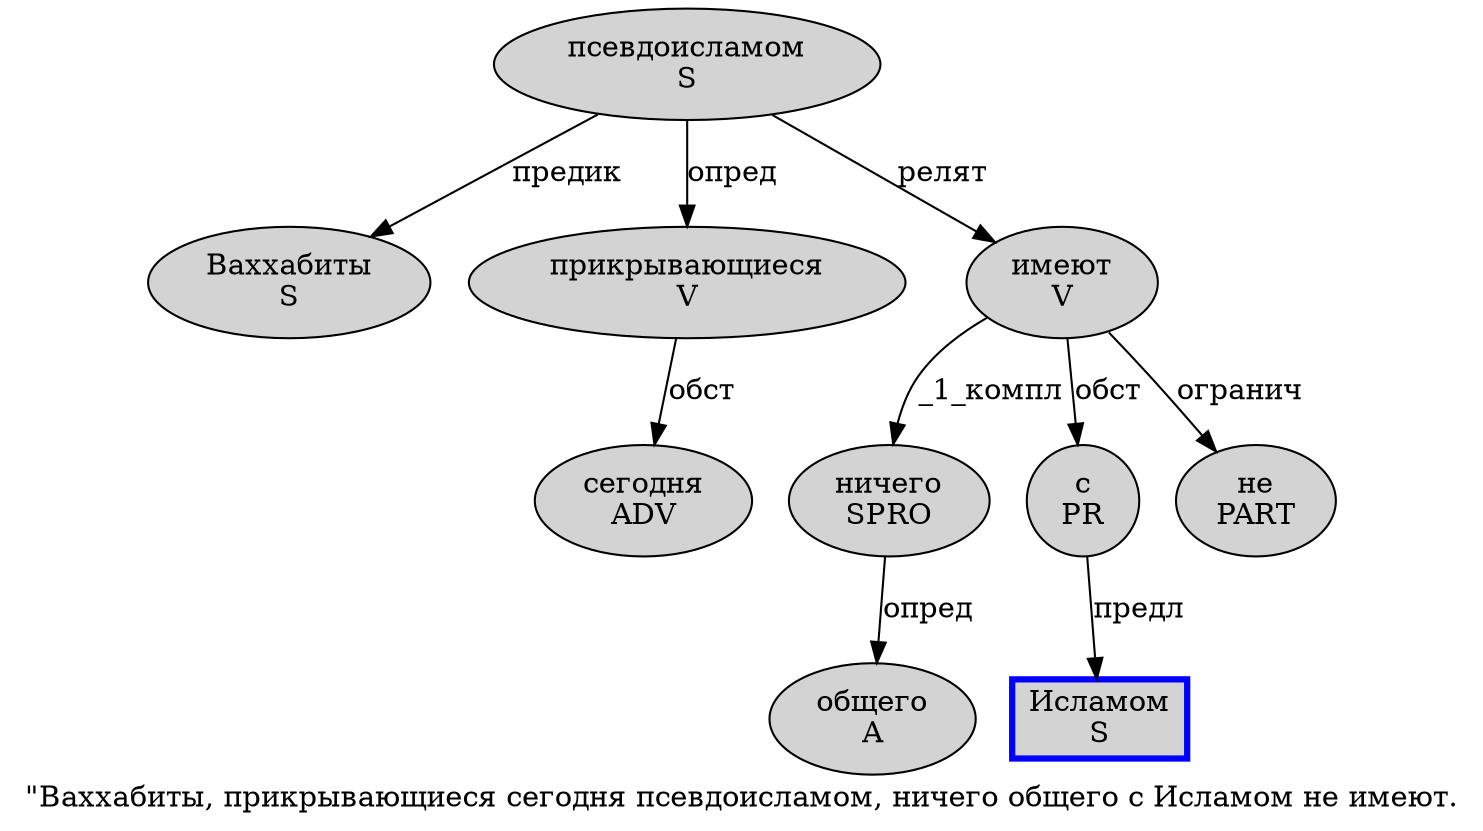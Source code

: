 digraph SENTENCE_1241 {
	graph [label="\"Ваххабиты, прикрывающиеся сегодня псевдоисламом, ничего общего с Исламом не имеют."]
	node [style=filled]
		1 [label="Ваххабиты
S" color="" fillcolor=lightgray penwidth=1 shape=ellipse]
		3 [label="прикрывающиеся
V" color="" fillcolor=lightgray penwidth=1 shape=ellipse]
		4 [label="сегодня
ADV" color="" fillcolor=lightgray penwidth=1 shape=ellipse]
		5 [label="псевдоисламом
S" color="" fillcolor=lightgray penwidth=1 shape=ellipse]
		7 [label="ничего
SPRO" color="" fillcolor=lightgray penwidth=1 shape=ellipse]
		8 [label="общего
A" color="" fillcolor=lightgray penwidth=1 shape=ellipse]
		9 [label="с
PR" color="" fillcolor=lightgray penwidth=1 shape=ellipse]
		10 [label="Исламом
S" color=blue fillcolor=lightgray penwidth=3 shape=box]
		11 [label="не
PART" color="" fillcolor=lightgray penwidth=1 shape=ellipse]
		12 [label="имеют
V" color="" fillcolor=lightgray penwidth=1 shape=ellipse]
			5 -> 1 [label="предик"]
			5 -> 3 [label="опред"]
			5 -> 12 [label="релят"]
			12 -> 7 [label="_1_компл"]
			12 -> 9 [label="обст"]
			12 -> 11 [label="огранич"]
			9 -> 10 [label="предл"]
			7 -> 8 [label="опред"]
			3 -> 4 [label="обст"]
}